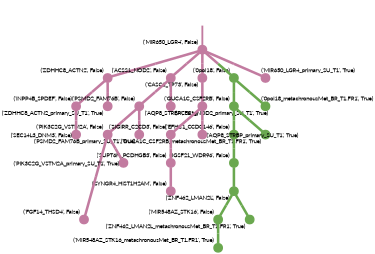 strict digraph  {
graph[splines=false]; nodesep=0.7; rankdir=TB; ranksep=0.6; forcelabels=true; dpi=600; size=2.5;
0 [color="#c27ba0ff", fillcolor="#c27ba0ff", fixedsize=true, fontname=Lato, fontsize="12pt", height="0.25", label="", penwidth=3, shape=circle, style=filled, xlabel="('MIR650_LGR4', False)"];
5 [color="#c27ba0ff", fillcolor="#c27ba0ff", fixedsize=true, fontname=Lato, fontsize="12pt", height="0.25", label="", penwidth=3, shape=circle, style=filled, xlabel="('ZDHHC8_ACTN2', False)"];
13 [color="#c27ba0ff", fillcolor="#c27ba0ff", fixedsize=true, fontname=Lato, fontsize="12pt", height="0.25", label="", penwidth=3, shape=circle, style=filled, xlabel="('ACSS1_NOD2', False)"];
14 [color="#c27ba0ff", fillcolor="#c27ba0ff", fixedsize=true, fontname=Lato, fontsize="12pt", height="0.25", label="", penwidth=3, shape=circle, style=filled, xlabel="('CASC1_TP73', False)"];
18 [color="#6aa84fff", fillcolor="#6aa84fff", fixedsize=true, fontname=Lato, fontsize="12pt", height="0.25", label="", penwidth=3, shape=circle, style=filled, xlabel="('0pol18', False)"];
23 [color="#c27ba0ff", fillcolor="#c27ba0ff", fixedsize=true, fontname=Lato, fontsize="12pt", height="0.25", label="", penwidth=3, shape=circle, style=filled, xlabel="('MIR650_LGR4_primary_SU_T1', True)"];
2 [color="#6aa84fff", fillcolor="#6aa84fff", fixedsize=true, fontname=Lato, fontsize="12pt", height="0.25", label="", penwidth=3, shape=circle, style=filled, xlabel="('GUCA1C_CSF2RB', False)"];
17 [color="#6aa84fff", fillcolor="#6aa84fff", fixedsize=true, fontname=Lato, fontsize="12pt", height="0.25", label="", penwidth=3, shape=circle, style=filled, xlabel="('EFHC1_CCDC146', False)"];
20 [color="#6aa84fff", fillcolor="#6aa84fff", fixedsize=true, fontname=Lato, fontsize="12pt", height="0.25", label="", penwidth=3, shape=circle, style=filled, xlabel="('GUCA1C_CSF2RB_metachronousMet_BR_T1.FR1', True)"];
3 [color="#c27ba0ff", fillcolor="#c27ba0ff", fixedsize=true, fontname=Lato, fontsize="12pt", height="0.25", label="", penwidth=3, shape=circle, style=filled, xlabel="('SUPT6H_PCDHGB3', False)"];
11 [color="#c27ba0ff", fillcolor="#c27ba0ff", fixedsize=true, fontname=Lato, fontsize="12pt", height="0.25", label="", penwidth=3, shape=circle, style=filled, xlabel="('SYNGR4_HIST1H2AM', False)"];
4 [color="#c27ba0ff", fillcolor="#c27ba0ff", fixedsize=true, fontname=Lato, fontsize="12pt", height="0.25", label="", penwidth=3, shape=circle, style=filled, xlabel="('PSMD2_FAM76B', False)"];
6 [color="#c27ba0ff", fillcolor="#c27ba0ff", fixedsize=true, fontname=Lato, fontsize="12pt", height="0.25", label="", penwidth=3, shape=circle, style=filled, xlabel="('PIK3C2G_VSTM2A', False)"];
24 [color="#c27ba0ff", fillcolor="#c27ba0ff", fixedsize=true, fontname=Lato, fontsize="12pt", height="0.25", label="", penwidth=3, shape=circle, style=filled, xlabel="('PSMD2_FAM76B_primary_SU_T1', True)"];
12 [color="#c27ba0ff", fillcolor="#c27ba0ff", fixedsize=true, fontname=Lato, fontsize="12pt", height="0.25", label="", penwidth=3, shape=circle, style=filled, xlabel="('INPP4B_SPDEF', False)"];
25 [color="#c27ba0ff", fillcolor="#c27ba0ff", fixedsize=true, fontname=Lato, fontsize="12pt", height="0.25", label="", penwidth=3, shape=circle, style=filled, xlabel="('ZDHHC8_ACTN2_primary_SU_T1', True)"];
1 [color="#c27ba0ff", fillcolor="#c27ba0ff", fixedsize=true, fontname=Lato, fontsize="12pt", height="0.25", label="", penwidth=3, shape=circle, style=filled, xlabel="('FGF14_THSD4', False)"];
26 [color="#c27ba0ff", fillcolor="#c27ba0ff", fixedsize=true, fontname=Lato, fontsize="12pt", height="0.25", label="", penwidth=3, shape=circle, style=filled, xlabel="('PIK3C2G_VSTM2A_primary_SU_T1', True)"];
7 [color="#c27ba0ff", fillcolor="#c27ba0ff", fixedsize=true, fontname=Lato, fontsize="12pt", height="0.25", label="", penwidth=3, shape=circle, style=filled, xlabel="('AQP8_STRBP', False)"];
8 [color="#c27ba0ff", fillcolor="#c27ba0ff", fixedsize=true, fontname=Lato, fontsize="12pt", height="0.25", label="", penwidth=3, shape=circle, style=filled, xlabel="('SIGIRR_C2CD3', False)"];
27 [color="#c27ba0ff", fillcolor="#c27ba0ff", fixedsize=true, fontname=Lato, fontsize="12pt", height="0.25", label="", penwidth=3, shape=circle, style=filled, xlabel="('AQP8_STRBP_primary_SU_T1', True)"];
10 [color="#6aa84fff", fillcolor="#6aa84fff", fixedsize=true, fontname=Lato, fontsize="12pt", height="0.25", label="", penwidth=3, shape=circle, style=filled, xlabel="('IGSF21_WDR96', False)"];
16 [color="#6aa84fff", fillcolor="#6aa84fff", fixedsize=true, fontname=Lato, fontsize="12pt", height="0.25", label="", penwidth=3, shape=circle, style=filled, xlabel="('ZNF462_LMAN2L', False)"];
9 [color="#c27ba0ff", fillcolor="#c27ba0ff", fixedsize=true, fontname=Lato, fontsize="12pt", height="0.25", label="", penwidth=3, shape=circle, style=filled, xlabel="('SEC14L3_DNM3', False)"];
28 [color="#c27ba0ff", fillcolor="#c27ba0ff", fixedsize=true, fontname=Lato, fontsize="12pt", height="0.25", label="", penwidth=3, shape=circle, style=filled, xlabel="('ACSS1_NOD2_primary_SU_T1', True)"];
15 [color="#6aa84fff", fillcolor="#6aa84fff", fixedsize=true, fontname=Lato, fontsize="12pt", height="0.25", label="", penwidth=3, shape=circle, style=filled, xlabel="('MIR548AZ_STK16', False)"];
21 [color="#6aa84fff", fillcolor="#6aa84fff", fixedsize=true, fontname=Lato, fontsize="12pt", height="0.25", label="", penwidth=3, shape=circle, style=filled, xlabel="('MIR548AZ_STK16_metachronousMet_BR_T1.FR1', True)"];
22 [color="#6aa84fff", fillcolor="#6aa84fff", fixedsize=true, fontname=Lato, fontsize="12pt", height="0.25", label="", penwidth=3, shape=circle, style=filled, xlabel="('ZNF462_LMAN2L_metachronousMet_BR_T1.FR1', True)"];
19 [color="#6aa84fff", fillcolor="#6aa84fff", fixedsize=true, fontname=Lato, fontsize="12pt", height="0.25", label="", penwidth=3, shape=circle, style=filled, xlabel="('0pol18_metachronousMet_BR_T1.FR1', True)"];
normal [label="", penwidth=3, style=invis, xlabel="('MIR650_LGR4', False)"];
0 -> 5  [arrowsize=0, color="#c27ba0ff;0.5:#c27ba0ff", minlen="1.3438596725463867", penwidth="5.5", style=solid];
0 -> 13  [arrowsize=0, color="#c27ba0ff;0.5:#c27ba0ff", minlen="1.0631579160690308", penwidth="5.5", style=solid];
0 -> 14  [arrowsize=0, color="#c27ba0ff;0.5:#c27ba0ff", minlen="1.0631579160690308", penwidth="5.5", style=solid];
0 -> 18  [arrowsize=0, color="#c27ba0ff;0.5:#6aa84fff", minlen="1.017543911933899", penwidth="5.5", style=solid];
0 -> 23  [arrowsize=0, color="#c27ba0ff;0.5:#c27ba0ff", minlen="1.017543911933899", penwidth="5.5", style=solid];
5 -> 12  [arrowsize=0, color="#c27ba0ff;0.5:#c27ba0ff", minlen="1.077193021774292", penwidth="5.5", style=solid];
5 -> 25  [arrowsize=0, color="#c27ba0ff;0.5:#c27ba0ff", minlen="1.017543911933899", penwidth="5.5", style=solid];
13 -> 4  [arrowsize=0, color="#c27ba0ff;0.5:#c27ba0ff", minlen="1.4350876808166504", penwidth="5.5", style=solid];
13 -> 28  [arrowsize=0, color="#c27ba0ff;0.5:#c27ba0ff", minlen="1.017543911933899", penwidth="5.5", style=solid];
14 -> 7  [arrowsize=0, color="#c27ba0ff;0.5:#c27ba0ff", minlen="1.2526315450668335", penwidth="5.5", style=solid];
18 -> 2  [arrowsize=0, color="#6aa84fff;0.5:#6aa84fff", minlen="1.4491227865219116", penwidth="5.5", style=solid];
18 -> 19  [arrowsize=0, color="#6aa84fff;0.5:#6aa84fff", minlen="1.017543911933899", penwidth="5.5", style=solid];
2 -> 17  [arrowsize=0, color="#6aa84fff;0.5:#6aa84fff", minlen="1.0350877046585083", penwidth="5.5", style=solid];
2 -> 20  [arrowsize=0, color="#6aa84fff;0.5:#6aa84fff", minlen="1.017543911933899", penwidth="5.5", style=solid];
17 -> 10  [arrowsize=0, color="#6aa84fff;0.5:#6aa84fff", minlen="1.1122807264328003", penwidth="5.5", style=solid];
3 -> 11  [arrowsize=0, color="#c27ba0ff;0.5:#c27ba0ff", minlen="1.098245620727539", penwidth="5.5", style=solid];
4 -> 6  [arrowsize=0, color="#c27ba0ff;0.5:#c27ba0ff", minlen="1.301754355430603", penwidth="5.5", style=solid];
4 -> 24  [arrowsize=0, color="#c27ba0ff;0.5:#c27ba0ff", minlen="1.017543911933899", penwidth="5.5", style=solid];
6 -> 1  [arrowsize=0, color="#c27ba0ff;0.5:#c27ba0ff", minlen="3.0", penwidth="5.5", style=solid];
6 -> 26  [arrowsize=0, color="#c27ba0ff;0.5:#c27ba0ff", minlen="1.017543911933899", penwidth="5.5", style=solid];
12 -> 9  [arrowsize=0, color="#c27ba0ff;0.5:#c27ba0ff", minlen="1.1263158321380615", penwidth="5.5", style=solid];
7 -> 8  [arrowsize=0, color="#c27ba0ff;0.5:#c27ba0ff", minlen="1.175438642501831", penwidth="5.5", style=solid];
7 -> 27  [arrowsize=0, color="#c27ba0ff;0.5:#c27ba0ff", minlen="1.017543911933899", penwidth="5.5", style=solid];
8 -> 3  [arrowsize=0, color="#c27ba0ff;0.5:#c27ba0ff", minlen="1.4421052932739258", penwidth="5.5", style=solid];
10 -> 16  [arrowsize=0, color="#6aa84fff;0.5:#6aa84fff", minlen="1.0491228103637695", penwidth="5.5", style=solid];
16 -> 15  [arrowsize=0, color="#6aa84fff;0.5:#6aa84fff", minlen="1.0491228103637695", penwidth="5.5", style=solid];
16 -> 22  [arrowsize=0, color="#6aa84fff;0.5:#6aa84fff", minlen="1.017543911933899", penwidth="5.5", style=solid];
15 -> 21  [arrowsize=0, color="#6aa84fff;0.5:#6aa84fff", minlen="1.017543911933899", penwidth="5.5", style=solid];
normal -> 0  [arrowsize=0, color="#c27ba0ff", label="", penwidth=4, style=solid];
}
